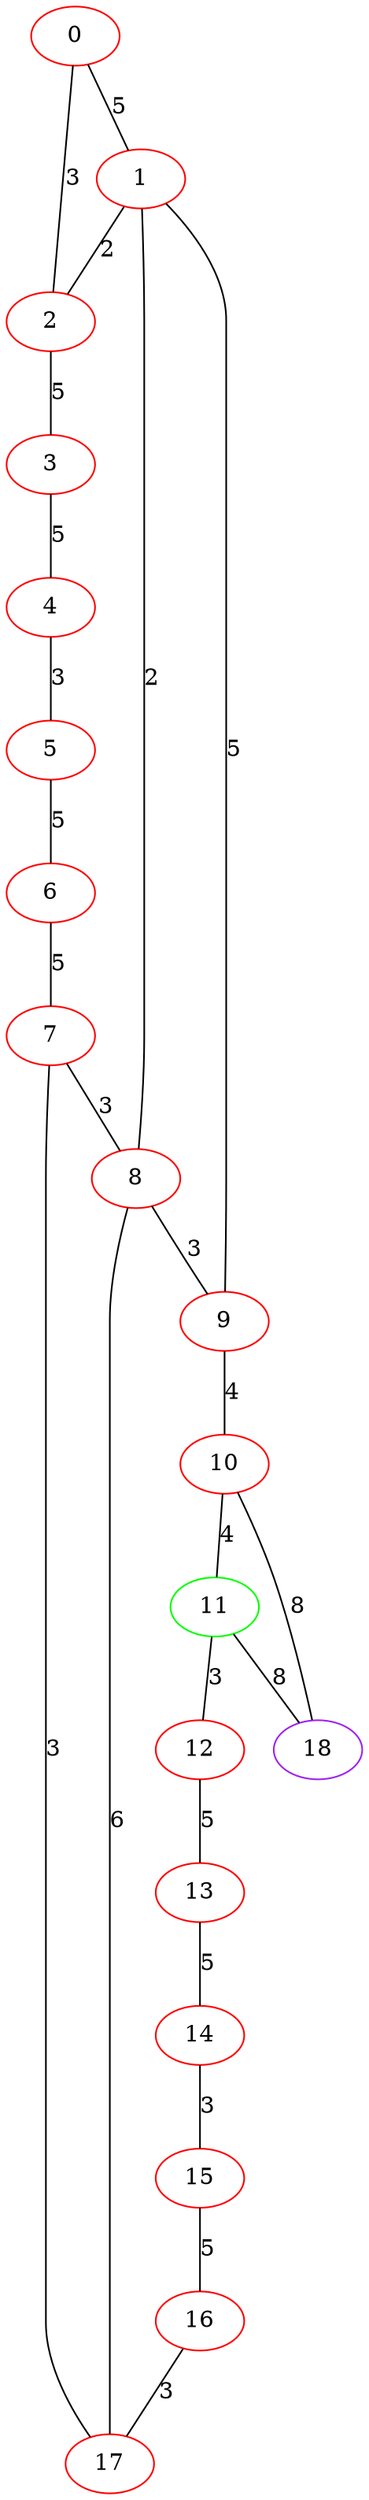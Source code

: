 graph "" {
0 [color=red, weight=1];
1 [color=red, weight=1];
2 [color=red, weight=1];
3 [color=red, weight=1];
4 [color=red, weight=1];
5 [color=red, weight=1];
6 [color=red, weight=1];
7 [color=red, weight=1];
8 [color=red, weight=1];
9 [color=red, weight=1];
10 [color=red, weight=1];
11 [color=green, weight=2];
12 [color=red, weight=1];
13 [color=red, weight=1];
14 [color=red, weight=1];
15 [color=red, weight=1];
16 [color=red, weight=1];
17 [color=red, weight=1];
18 [color=purple, weight=4];
0 -- 1  [key=0, label=5];
0 -- 2  [key=0, label=3];
1 -- 8  [key=0, label=2];
1 -- 2  [key=0, label=2];
1 -- 9  [key=0, label=5];
2 -- 3  [key=0, label=5];
3 -- 4  [key=0, label=5];
4 -- 5  [key=0, label=3];
5 -- 6  [key=0, label=5];
6 -- 7  [key=0, label=5];
7 -- 8  [key=0, label=3];
7 -- 17  [key=0, label=3];
8 -- 17  [key=0, label=6];
8 -- 9  [key=0, label=3];
9 -- 10  [key=0, label=4];
10 -- 18  [key=0, label=8];
10 -- 11  [key=0, label=4];
11 -- 12  [key=0, label=3];
11 -- 18  [key=0, label=8];
12 -- 13  [key=0, label=5];
13 -- 14  [key=0, label=5];
14 -- 15  [key=0, label=3];
15 -- 16  [key=0, label=5];
16 -- 17  [key=0, label=3];
}
